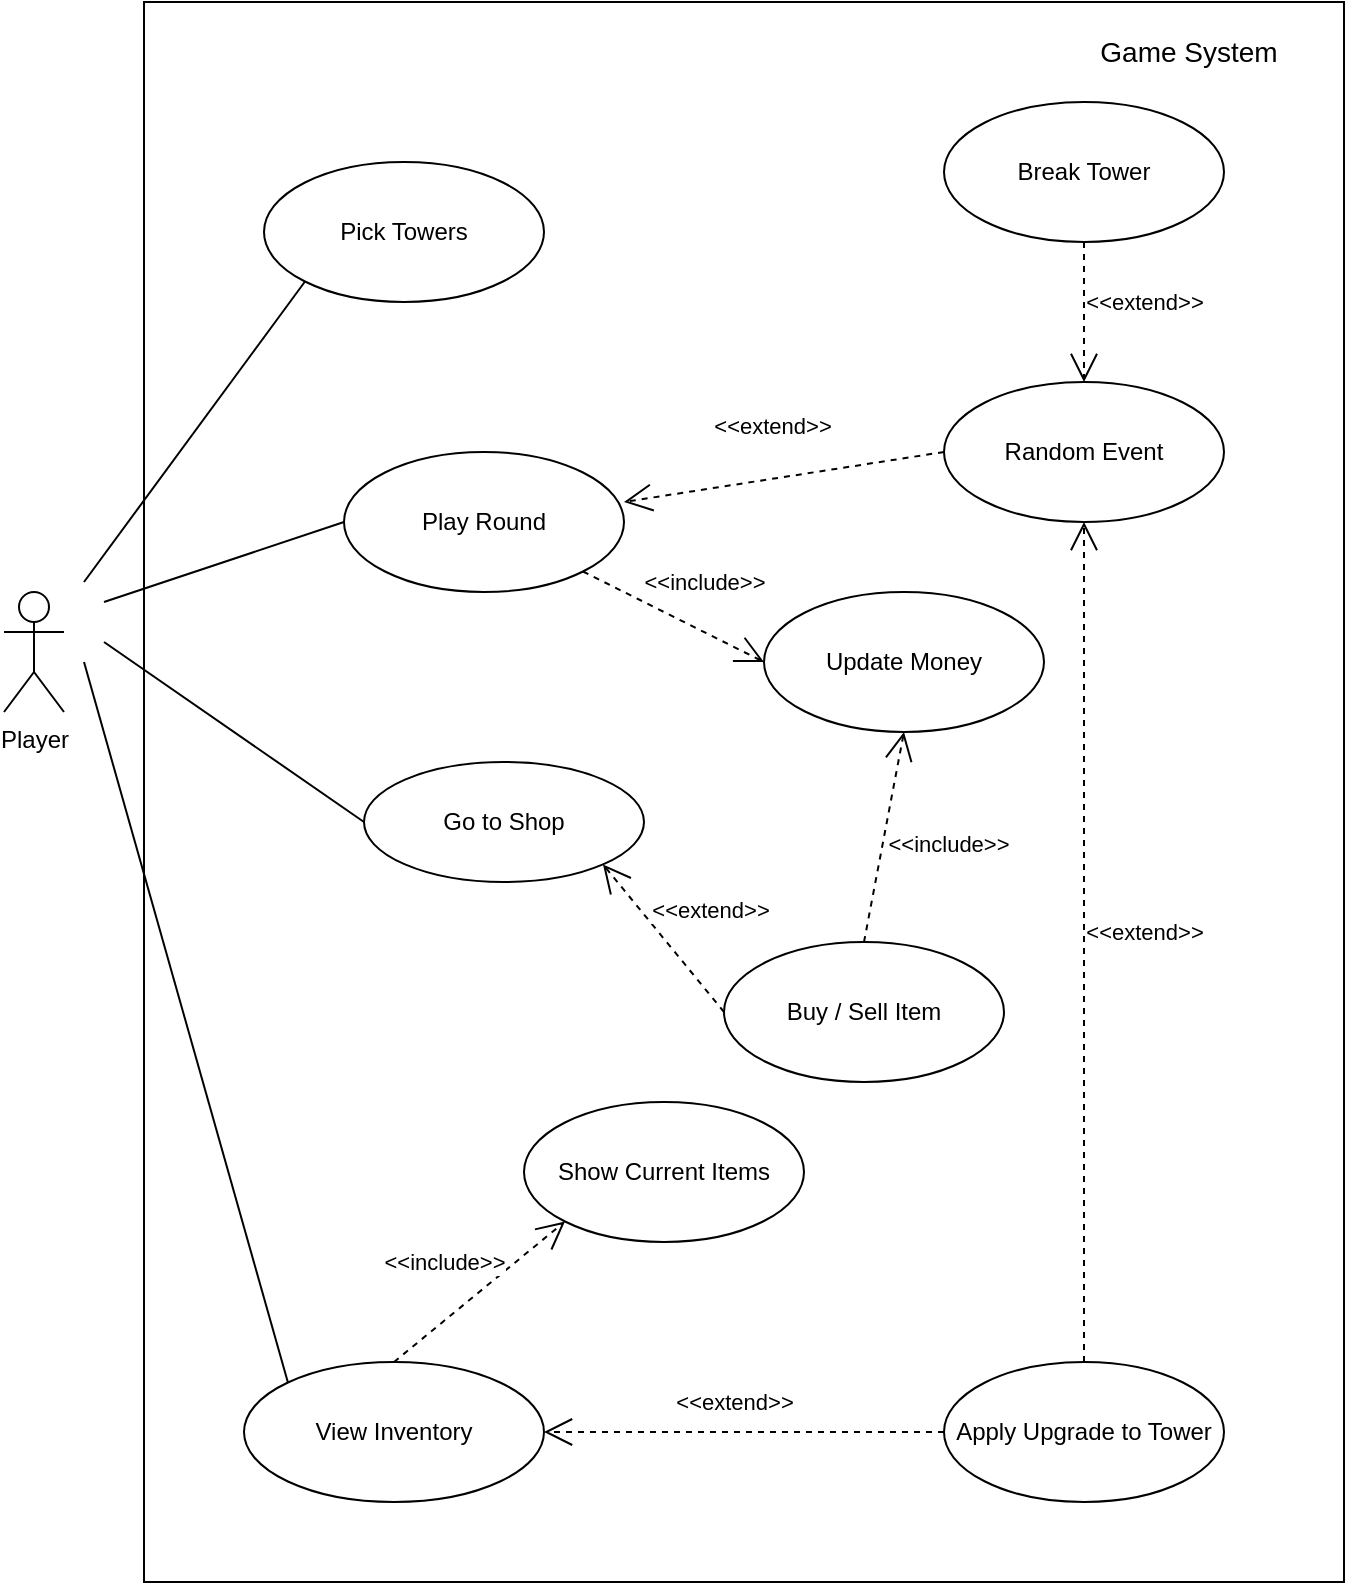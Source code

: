 <mxfile version="24.4.7" type="device" pages="6">
  <diagram id="6VL6B1g5urCWI-LnsRim" name="Game">
    <mxGraphModel dx="1036" dy="572" grid="1" gridSize="10" guides="1" tooltips="1" connect="1" arrows="1" fold="1" page="1" pageScale="1" pageWidth="850" pageHeight="1100" math="0" shadow="0">
      <root>
        <mxCell id="0" />
        <mxCell id="1" parent="0" />
        <mxCell id="hPD7iEJbMvIQZPTBcuu4-1" value="" style="rounded=0;whiteSpace=wrap;html=1;" parent="1" vertex="1">
          <mxGeometry x="210" y="90" width="600" height="790" as="geometry" />
        </mxCell>
        <mxCell id="hPD7iEJbMvIQZPTBcuu4-2" value="&lt;font style=&quot;font-size: 14px;&quot;&gt;Game System&lt;/font&gt;" style="text;html=1;align=center;verticalAlign=middle;whiteSpace=wrap;rounded=0;" parent="1" vertex="1">
          <mxGeometry x="660" y="100" width="145" height="30" as="geometry" />
        </mxCell>
        <mxCell id="hPD7iEJbMvIQZPTBcuu4-3" value="Player" style="shape=umlActor;verticalLabelPosition=bottom;verticalAlign=top;html=1;outlineConnect=0;" parent="1" vertex="1">
          <mxGeometry x="140" y="385" width="30" height="60" as="geometry" />
        </mxCell>
        <mxCell id="hPD7iEJbMvIQZPTBcuu4-4" value="Pick Towers" style="ellipse;whiteSpace=wrap;html=1;" parent="1" vertex="1">
          <mxGeometry x="270" y="170" width="140" height="70" as="geometry" />
        </mxCell>
        <mxCell id="hPD7iEJbMvIQZPTBcuu4-5" value="Play Round" style="ellipse;whiteSpace=wrap;html=1;" parent="1" vertex="1">
          <mxGeometry x="310" y="315" width="140" height="70" as="geometry" />
        </mxCell>
        <mxCell id="hPD7iEJbMvIQZPTBcuu4-6" value="View Inventory" style="ellipse;whiteSpace=wrap;html=1;" parent="1" vertex="1">
          <mxGeometry x="260" y="770" width="150" height="70" as="geometry" />
        </mxCell>
        <mxCell id="hPD7iEJbMvIQZPTBcuu4-8" value="Buy / Sell Item" style="ellipse;whiteSpace=wrap;html=1;" parent="1" vertex="1">
          <mxGeometry x="500" y="560" width="140" height="70" as="geometry" />
        </mxCell>
        <mxCell id="hPD7iEJbMvIQZPTBcuu4-9" value="Random Event" style="ellipse;whiteSpace=wrap;html=1;" parent="1" vertex="1">
          <mxGeometry x="610" y="280" width="140" height="70" as="geometry" />
        </mxCell>
        <mxCell id="hPD7iEJbMvIQZPTBcuu4-10" value="Apply Upgrade to Tower" style="ellipse;whiteSpace=wrap;html=1;" parent="1" vertex="1">
          <mxGeometry x="610" y="770" width="140" height="70" as="geometry" />
        </mxCell>
        <mxCell id="hPD7iEJbMvIQZPTBcuu4-11" value="Go to Shop" style="ellipse;whiteSpace=wrap;html=1;" parent="1" vertex="1">
          <mxGeometry x="320" y="470" width="140" height="60" as="geometry" />
        </mxCell>
        <mxCell id="hPD7iEJbMvIQZPTBcuu4-12" value="Update Money" style="ellipse;whiteSpace=wrap;html=1;" parent="1" vertex="1">
          <mxGeometry x="520" y="385" width="140" height="70" as="geometry" />
        </mxCell>
        <mxCell id="hPD7iEJbMvIQZPTBcuu4-13" value="" style="endArrow=none;html=1;rounded=0;entryX=0;entryY=1;entryDx=0;entryDy=0;" parent="1" target="hPD7iEJbMvIQZPTBcuu4-4" edge="1">
          <mxGeometry width="50" height="50" relative="1" as="geometry">
            <mxPoint x="180" y="380" as="sourcePoint" />
            <mxPoint x="140" y="220" as="targetPoint" />
          </mxGeometry>
        </mxCell>
        <mxCell id="hPD7iEJbMvIQZPTBcuu4-14" value="" style="endArrow=none;html=1;rounded=0;entryX=0;entryY=0.5;entryDx=0;entryDy=0;" parent="1" target="hPD7iEJbMvIQZPTBcuu4-5" edge="1">
          <mxGeometry width="50" height="50" relative="1" as="geometry">
            <mxPoint x="190" y="390" as="sourcePoint" />
            <mxPoint x="270" y="350" as="targetPoint" />
          </mxGeometry>
        </mxCell>
        <mxCell id="hPD7iEJbMvIQZPTBcuu4-15" value="" style="endArrow=none;html=1;rounded=0;entryX=0;entryY=0.5;entryDx=0;entryDy=0;" parent="1" target="hPD7iEJbMvIQZPTBcuu4-11" edge="1">
          <mxGeometry width="50" height="50" relative="1" as="geometry">
            <mxPoint x="190" y="410" as="sourcePoint" />
            <mxPoint x="270" y="470" as="targetPoint" />
          </mxGeometry>
        </mxCell>
        <mxCell id="hPD7iEJbMvIQZPTBcuu4-16" value="" style="endArrow=none;html=1;rounded=0;entryX=0;entryY=0;entryDx=0;entryDy=0;" parent="1" target="hPD7iEJbMvIQZPTBcuu4-6" edge="1">
          <mxGeometry width="50" height="50" relative="1" as="geometry">
            <mxPoint x="180" y="420" as="sourcePoint" />
            <mxPoint x="130" y="660" as="targetPoint" />
          </mxGeometry>
        </mxCell>
        <mxCell id="hPD7iEJbMvIQZPTBcuu4-17" value="&amp;lt;&amp;lt;extend&amp;gt;&amp;gt;" style="endArrow=open;endSize=12;dashed=1;html=1;rounded=0;entryX=1;entryY=0.357;entryDx=0;entryDy=0;exitX=0;exitY=0.5;exitDx=0;exitDy=0;entryPerimeter=0;" parent="1" source="hPD7iEJbMvIQZPTBcuu4-9" target="hPD7iEJbMvIQZPTBcuu4-5" edge="1">
          <mxGeometry x="0.017" y="-27" width="160" relative="1" as="geometry">
            <mxPoint x="450" y="200" as="sourcePoint" />
            <mxPoint x="610" y="200" as="targetPoint" />
            <mxPoint y="1" as="offset" />
          </mxGeometry>
        </mxCell>
        <mxCell id="hPD7iEJbMvIQZPTBcuu4-18" value="&amp;lt;&amp;lt;include&amp;gt;&amp;gt;" style="endArrow=open;endSize=12;dashed=1;html=1;rounded=0;exitX=1;exitY=1;exitDx=0;exitDy=0;entryX=0;entryY=0.5;entryDx=0;entryDy=0;" parent="1" source="hPD7iEJbMvIQZPTBcuu4-5" target="hPD7iEJbMvIQZPTBcuu4-12" edge="1">
          <mxGeometry x="0.116" y="22" width="160" relative="1" as="geometry">
            <mxPoint x="500" y="275" as="sourcePoint" />
            <mxPoint x="520" y="420" as="targetPoint" />
            <mxPoint as="offset" />
          </mxGeometry>
        </mxCell>
        <mxCell id="hPD7iEJbMvIQZPTBcuu4-22" value="&amp;lt;&amp;lt;extend&amp;gt;&amp;gt;" style="endArrow=open;endSize=12;dashed=1;html=1;rounded=0;entryX=1;entryY=0.5;entryDx=0;entryDy=0;exitX=0;exitY=0.5;exitDx=0;exitDy=0;" parent="1" source="hPD7iEJbMvIQZPTBcuu4-10" target="hPD7iEJbMvIQZPTBcuu4-6" edge="1">
          <mxGeometry x="0.048" y="-15" width="160" relative="1" as="geometry">
            <mxPoint x="530" y="725" as="sourcePoint" />
            <mxPoint x="350" y="760" as="targetPoint" />
            <mxPoint as="offset" />
          </mxGeometry>
        </mxCell>
        <mxCell id="MzgPYo-vX0b3QYsDQRz6-5" value="&amp;lt;&amp;lt;include&amp;gt;&amp;gt;" style="endArrow=open;endSize=12;dashed=1;html=1;rounded=0;exitX=0.5;exitY=0;exitDx=0;exitDy=0;entryX=0.5;entryY=1;entryDx=0;entryDy=0;" parent="1" source="hPD7iEJbMvIQZPTBcuu4-8" target="hPD7iEJbMvIQZPTBcuu4-12" edge="1">
          <mxGeometry x="0.067" y="-32" width="160" relative="1" as="geometry">
            <mxPoint x="439" y="445" as="sourcePoint" />
            <mxPoint x="460" y="500" as="targetPoint" />
            <mxPoint y="1" as="offset" />
          </mxGeometry>
        </mxCell>
        <mxCell id="MzgPYo-vX0b3QYsDQRz6-8" value="&amp;lt;&amp;lt;extend&amp;gt;&amp;gt;" style="endArrow=open;endSize=12;dashed=1;html=1;rounded=0;entryX=1;entryY=1;entryDx=0;entryDy=0;exitX=0;exitY=0.5;exitDx=0;exitDy=0;" parent="1" source="hPD7iEJbMvIQZPTBcuu4-8" target="hPD7iEJbMvIQZPTBcuu4-11" edge="1">
          <mxGeometry x="-0.074" y="-27" width="160" relative="1" as="geometry">
            <mxPoint x="480" y="540" as="sourcePoint" />
            <mxPoint x="580" y="485" as="targetPoint" />
            <mxPoint as="offset" />
          </mxGeometry>
        </mxCell>
        <mxCell id="MzgPYo-vX0b3QYsDQRz6-11" value="Break Tower" style="ellipse;whiteSpace=wrap;html=1;" parent="1" vertex="1">
          <mxGeometry x="610" y="140" width="140" height="70" as="geometry" />
        </mxCell>
        <mxCell id="MzgPYo-vX0b3QYsDQRz6-14" value="&amp;lt;&amp;lt;extend&amp;gt;&amp;gt;" style="endArrow=open;endSize=12;dashed=1;html=1;rounded=0;exitX=0.5;exitY=0;exitDx=0;exitDy=0;entryX=0.5;entryY=1;entryDx=0;entryDy=0;" parent="1" source="hPD7iEJbMvIQZPTBcuu4-10" target="hPD7iEJbMvIQZPTBcuu4-9" edge="1">
          <mxGeometry x="0.027" y="-30" width="160" relative="1" as="geometry">
            <mxPoint x="830" y="424" as="sourcePoint" />
            <mxPoint x="650" y="470" as="targetPoint" />
            <mxPoint as="offset" />
          </mxGeometry>
        </mxCell>
        <mxCell id="zaZjOeW9sFfcIGoxtYUQ-1" value="&amp;lt;&amp;lt;extend&amp;gt;&amp;gt;" style="endArrow=open;endSize=12;dashed=1;html=1;rounded=0;exitX=0.5;exitY=1;exitDx=0;exitDy=0;entryX=0.5;entryY=0;entryDx=0;entryDy=0;" parent="1" source="MzgPYo-vX0b3QYsDQRz6-11" target="hPD7iEJbMvIQZPTBcuu4-9" edge="1">
          <mxGeometry x="-0.143" y="30" width="160" relative="1" as="geometry">
            <mxPoint x="690" y="730" as="sourcePoint" />
            <mxPoint x="690" y="360" as="targetPoint" />
            <mxPoint as="offset" />
          </mxGeometry>
        </mxCell>
        <mxCell id="zaZjOeW9sFfcIGoxtYUQ-2" value="Show Current Items" style="ellipse;whiteSpace=wrap;html=1;" parent="1" vertex="1">
          <mxGeometry x="400" y="640" width="140" height="70" as="geometry" />
        </mxCell>
        <mxCell id="zaZjOeW9sFfcIGoxtYUQ-3" value="&amp;lt;&amp;lt;include&amp;gt;&amp;gt;" style="endArrow=open;endSize=12;dashed=1;html=1;rounded=0;exitX=0.5;exitY=0;exitDx=0;exitDy=0;entryX=0;entryY=1;entryDx=0;entryDy=0;" parent="1" source="hPD7iEJbMvIQZPTBcuu4-6" target="zaZjOeW9sFfcIGoxtYUQ-2" edge="1">
          <mxGeometry x="-0.077" y="23" width="160" relative="1" as="geometry">
            <mxPoint x="580" y="570" as="sourcePoint" />
            <mxPoint x="600" y="465" as="targetPoint" />
            <mxPoint as="offset" />
          </mxGeometry>
        </mxCell>
      </root>
    </mxGraphModel>
  </diagram>
  <diagram name="MenuWindow" id="Nj7_oMIQiQCQPewl4Rq0">
    <mxGraphModel grid="1" page="1" gridSize="10" guides="1" tooltips="1" connect="1" arrows="1" fold="1" pageScale="1" pageWidth="1169" pageHeight="827" math="0" shadow="0">
      <root>
        <mxCell id="0" />
        <mxCell id="1" parent="0" />
      </root>
    </mxGraphModel>
  </diagram>
  <diagram id="DbWgk0IVMa8taTwfpjvC" name="MainWindow">
    <mxGraphModel dx="1098" dy="828" grid="1" gridSize="10" guides="1" tooltips="1" connect="1" arrows="1" fold="1" page="1" pageScale="1" pageWidth="850" pageHeight="1100" math="0" shadow="0">
      <root>
        <mxCell id="0" />
        <mxCell id="1" parent="0" />
        <mxCell id="9QS6KUr-pPj36W7ob2Sj-1" value="Player" style="shape=umlActor;verticalLabelPosition=bottom;verticalAlign=top;html=1;outlineConnect=0;" vertex="1" parent="1">
          <mxGeometry x="50" y="400" width="30" height="60" as="geometry" />
        </mxCell>
        <mxCell id="9QS6KUr-pPj36W7ob2Sj-5" value="" style="rounded=0;whiteSpace=wrap;html=1;" vertex="1" parent="1">
          <mxGeometry x="160" y="140" width="490" height="750" as="geometry" />
        </mxCell>
        <mxCell id="9QS6KUr-pPj36W7ob2Sj-6" value="Enter shop" style="ellipse;whiteSpace=wrap;html=1;" vertex="1" parent="1">
          <mxGeometry x="190" y="180" width="140" height="70" as="geometry" />
        </mxCell>
        <mxCell id="9QS6KUr-pPj36W7ob2Sj-7" value="Enter inventory" style="ellipse;whiteSpace=wrap;html=1;" vertex="1" parent="1">
          <mxGeometry x="190" y="300" width="140" height="70" as="geometry" />
        </mxCell>
        <mxCell id="9QS6KUr-pPj36W7ob2Sj-8" value="Select round difficulty" style="ellipse;whiteSpace=wrap;html=1;" vertex="1" parent="1">
          <mxGeometry x="190" y="430" width="140" height="70" as="geometry" />
        </mxCell>
        <mxCell id="9QS6KUr-pPj36W7ob2Sj-9" value="Display upcoming carts for round" style="ellipse;whiteSpace=wrap;html=1;" vertex="1" parent="1">
          <mxGeometry x="430" y="430" width="140" height="70" as="geometry" />
        </mxCell>
        <mxCell id="9QS6KUr-pPj36W7ob2Sj-10" value="Play round" style="ellipse;whiteSpace=wrap;html=1;" vertex="1" parent="1">
          <mxGeometry x="190" y="560" width="140" height="70" as="geometry" />
        </mxCell>
        <mxCell id="Yz0GgjMrHr9SGkZiU-dQ-1" value="&amp;lt;&amp;lt;include&amp;gt;&amp;gt;" style="endArrow=open;endSize=12;dashed=1;html=1;rounded=0;exitX=1;exitY=0.5;exitDx=0;exitDy=0;entryX=0;entryY=0.5;entryDx=0;entryDy=0;" edge="1" parent="1" source="9QS6KUr-pPj36W7ob2Sj-8" target="9QS6KUr-pPj36W7ob2Sj-9">
          <mxGeometry y="15" width="160" relative="1" as="geometry">
            <mxPoint x="340" y="530" as="sourcePoint" />
            <mxPoint x="500" y="530" as="targetPoint" />
            <mxPoint as="offset" />
          </mxGeometry>
        </mxCell>
        <mxCell id="Yz0GgjMrHr9SGkZiU-dQ-2" value="Calculate carts filled" style="ellipse;whiteSpace=wrap;html=1;" vertex="1" parent="1">
          <mxGeometry x="425" y="640" width="140" height="70" as="geometry" />
        </mxCell>
        <mxCell id="Yz0GgjMrHr9SGkZiU-dQ-3" value="Execute round completed tasks" style="ellipse;whiteSpace=wrap;html=1;" vertex="1" parent="1">
          <mxGeometry x="425" y="520" width="140" height="70" as="geometry" />
        </mxCell>
        <mxCell id="Yz0GgjMrHr9SGkZiU-dQ-4" value="Go to game over screen" style="ellipse;whiteSpace=wrap;html=1;" vertex="1" parent="1">
          <mxGeometry x="425" y="760" width="140" height="70" as="geometry" />
        </mxCell>
        <mxCell id="Yz0GgjMrHr9SGkZiU-dQ-5" value="System" style="shape=umlActor;verticalLabelPosition=bottom;verticalAlign=top;html=1;" vertex="1" parent="1">
          <mxGeometry x="720" y="410" width="30" height="60" as="geometry" />
        </mxCell>
        <mxCell id="Yz0GgjMrHr9SGkZiU-dQ-6" value="" style="endArrow=none;html=1;rounded=0;entryX=-0.007;entryY=0.614;entryDx=0;entryDy=0;entryPerimeter=0;" edge="1" parent="1" target="9QS6KUr-pPj36W7ob2Sj-6">
          <mxGeometry width="50" height="50" relative="1" as="geometry">
            <mxPoint x="90" y="410" as="sourcePoint" />
            <mxPoint x="450" y="500" as="targetPoint" />
          </mxGeometry>
        </mxCell>
        <mxCell id="Yz0GgjMrHr9SGkZiU-dQ-8" value="" style="endArrow=none;html=1;rounded=0;entryX=0;entryY=0.5;entryDx=0;entryDy=0;" edge="1" parent="1" target="9QS6KUr-pPj36W7ob2Sj-7">
          <mxGeometry width="50" height="50" relative="1" as="geometry">
            <mxPoint x="100" y="420" as="sourcePoint" />
            <mxPoint x="199" y="233" as="targetPoint" />
          </mxGeometry>
        </mxCell>
        <mxCell id="Yz0GgjMrHr9SGkZiU-dQ-9" value="" style="endArrow=none;html=1;rounded=0;entryX=0;entryY=0.5;entryDx=0;entryDy=0;" edge="1" parent="1" target="9QS6KUr-pPj36W7ob2Sj-8">
          <mxGeometry width="50" height="50" relative="1" as="geometry">
            <mxPoint x="110" y="430" as="sourcePoint" />
            <mxPoint x="200" y="345" as="targetPoint" />
          </mxGeometry>
        </mxCell>
        <mxCell id="Yz0GgjMrHr9SGkZiU-dQ-10" value="" style="endArrow=none;html=1;rounded=0;entryX=0;entryY=0.5;entryDx=0;entryDy=0;" edge="1" parent="1" target="9QS6KUr-pPj36W7ob2Sj-10">
          <mxGeometry width="50" height="50" relative="1" as="geometry">
            <mxPoint x="100" y="450" as="sourcePoint" />
            <mxPoint x="200" y="475" as="targetPoint" />
          </mxGeometry>
        </mxCell>
        <mxCell id="Yz0GgjMrHr9SGkZiU-dQ-11" value="&amp;lt;&amp;lt;include&amp;gt;&amp;gt;" style="endArrow=open;endSize=12;dashed=1;html=1;rounded=0;exitX=1;exitY=1;exitDx=0;exitDy=0;entryX=0;entryY=0.5;entryDx=0;entryDy=0;" edge="1" parent="1" source="9QS6KUr-pPj36W7ob2Sj-10" target="Yz0GgjMrHr9SGkZiU-dQ-2">
          <mxGeometry y="15" width="160" relative="1" as="geometry">
            <mxPoint x="310" y="670" as="sourcePoint" />
            <mxPoint x="410" y="670" as="targetPoint" />
            <mxPoint as="offset" />
          </mxGeometry>
        </mxCell>
        <mxCell id="Yz0GgjMrHr9SGkZiU-dQ-12" value="&amp;lt;&amp;lt;extend&amp;gt;&amp;gt;" style="endArrow=open;endSize=12;dashed=1;html=1;rounded=0;exitX=0.5;exitY=1;exitDx=0;exitDy=0;entryX=0.5;entryY=0;entryDx=0;entryDy=0;" edge="1" parent="1" source="Yz0GgjMrHr9SGkZiU-dQ-3" target="Yz0GgjMrHr9SGkZiU-dQ-2">
          <mxGeometry x="-0.2" y="35" width="160" relative="1" as="geometry">
            <mxPoint x="290" y="670" as="sourcePoint" />
            <mxPoint x="406" y="725" as="targetPoint" />
            <mxPoint as="offset" />
          </mxGeometry>
        </mxCell>
        <mxCell id="8M20fZQwnb0YXf5-2xTm-1" value="&amp;lt;&amp;lt;extend&amp;gt;&amp;gt;" style="endArrow=open;endSize=12;dashed=1;html=1;rounded=0;exitX=0.5;exitY=0;exitDx=0;exitDy=0;entryX=0.5;entryY=1;entryDx=0;entryDy=0;" edge="1" parent="1" source="Yz0GgjMrHr9SGkZiU-dQ-4" target="Yz0GgjMrHr9SGkZiU-dQ-2">
          <mxGeometry x="-0.2" y="-35" width="160" relative="1" as="geometry">
            <mxPoint x="560" y="710" as="sourcePoint" />
            <mxPoint x="560" y="760" as="targetPoint" />
            <mxPoint as="offset" />
          </mxGeometry>
        </mxCell>
        <mxCell id="8M20fZQwnb0YXf5-2xTm-2" value="" style="endArrow=none;html=1;rounded=0;entryX=1;entryY=0.5;entryDx=0;entryDy=0;" edge="1" parent="1" target="9QS6KUr-pPj36W7ob2Sj-6">
          <mxGeometry width="50" height="50" relative="1" as="geometry">
            <mxPoint x="710" y="410" as="sourcePoint" />
            <mxPoint x="809" y="250" as="targetPoint" />
          </mxGeometry>
        </mxCell>
        <mxCell id="8M20fZQwnb0YXf5-2xTm-3" value="" style="endArrow=none;html=1;rounded=0;entryX=1;entryY=0.5;entryDx=0;entryDy=0;" edge="1" parent="1" target="9QS6KUr-pPj36W7ob2Sj-7">
          <mxGeometry width="50" height="50" relative="1" as="geometry">
            <mxPoint x="700" y="430" as="sourcePoint" />
            <mxPoint x="340" y="225" as="targetPoint" />
          </mxGeometry>
        </mxCell>
        <mxCell id="8M20fZQwnb0YXf5-2xTm-4" value="" style="endArrow=none;html=1;rounded=0;entryX=1;entryY=0.5;entryDx=0;entryDy=0;" edge="1" parent="1" target="9QS6KUr-pPj36W7ob2Sj-9">
          <mxGeometry width="50" height="50" relative="1" as="geometry">
            <mxPoint x="700" y="440" as="sourcePoint" />
            <mxPoint x="340" y="345" as="targetPoint" />
          </mxGeometry>
        </mxCell>
        <mxCell id="8M20fZQwnb0YXf5-2xTm-5" value="" style="endArrow=none;html=1;rounded=0;entryX=1;entryY=0.5;entryDx=0;entryDy=0;" edge="1" parent="1" target="Yz0GgjMrHr9SGkZiU-dQ-3">
          <mxGeometry width="50" height="50" relative="1" as="geometry">
            <mxPoint x="700" y="450" as="sourcePoint" />
            <mxPoint x="580" y="475" as="targetPoint" />
          </mxGeometry>
        </mxCell>
        <mxCell id="8M20fZQwnb0YXf5-2xTm-6" value="" style="endArrow=none;html=1;rounded=0;entryX=1;entryY=0.5;entryDx=0;entryDy=0;" edge="1" parent="1" target="Yz0GgjMrHr9SGkZiU-dQ-2">
          <mxGeometry width="50" height="50" relative="1" as="geometry">
            <mxPoint x="700" y="460" as="sourcePoint" />
            <mxPoint x="575" y="565" as="targetPoint" />
          </mxGeometry>
        </mxCell>
        <mxCell id="8M20fZQwnb0YXf5-2xTm-7" value="" style="endArrow=none;html=1;rounded=0;entryX=1;entryY=0.5;entryDx=0;entryDy=0;" edge="1" parent="1" target="Yz0GgjMrHr9SGkZiU-dQ-4">
          <mxGeometry width="50" height="50" relative="1" as="geometry">
            <mxPoint x="710" y="460" as="sourcePoint" />
            <mxPoint x="575" y="685" as="targetPoint" />
          </mxGeometry>
        </mxCell>
        <mxCell id="8M20fZQwnb0YXf5-2xTm-8" value="&lt;font style=&quot;font-size: 14px;&quot;&gt;Main Game System&lt;/font&gt;" style="text;html=1;align=center;verticalAlign=middle;whiteSpace=wrap;rounded=0;" vertex="1" parent="1">
          <mxGeometry x="332.5" y="150" width="145" height="30" as="geometry" />
        </mxCell>
      </root>
    </mxGraphModel>
  </diagram>
  <diagram id="6xbf3W11IvJxsqrYbjn6" name="RoundCompleted">
    <mxGraphModel dx="1098" dy="828" grid="1" gridSize="10" guides="1" tooltips="1" connect="1" arrows="1" fold="1" page="1" pageScale="1" pageWidth="850" pageHeight="1100" math="0" shadow="0">
      <root>
        <mxCell id="0" />
        <mxCell id="1" parent="0" />
        <mxCell id="ZJvL7MPlRIkaYpqP6Iyt-1" value="" style="rounded=0;whiteSpace=wrap;html=1;" vertex="1" parent="1">
          <mxGeometry x="160" y="40" width="530" height="750" as="geometry" />
        </mxCell>
        <mxCell id="79MBKK2f1N_D4UCZcT_p-1" value="&lt;font style=&quot;font-size: 14px;&quot;&gt;Round Completed System&lt;/font&gt;" style="text;html=1;align=center;verticalAlign=middle;whiteSpace=wrap;rounded=0;" vertex="1" parent="1">
          <mxGeometry x="341" y="60" width="167.5" height="30" as="geometry" />
        </mxCell>
        <mxCell id="79MBKK2f1N_D4UCZcT_p-2" value="System" style="shape=umlActor;verticalLabelPosition=bottom;verticalAlign=top;html=1;outlineConnect=0;" vertex="1" parent="1">
          <mxGeometry x="740" y="350" width="30" height="60" as="geometry" />
        </mxCell>
        <mxCell id="79MBKK2f1N_D4UCZcT_p-3" value="Update money and current round" style="ellipse;whiteSpace=wrap;html=1;" vertex="1" parent="1">
          <mxGeometry x="400" y="450" width="140" height="70" as="geometry" />
        </mxCell>
        <mxCell id="79MBKK2f1N_D4UCZcT_p-4" value="Show game completed screen" style="ellipse;whiteSpace=wrap;html=1;" vertex="1" parent="1">
          <mxGeometry x="400" y="660" width="140" height="70" as="geometry" />
        </mxCell>
        <mxCell id="79MBKK2f1N_D4UCZcT_p-5" value="Try for random event" style="ellipse;whiteSpace=wrap;html=1;" vertex="1" parent="1">
          <mxGeometry x="400" y="190" width="140" height="70" as="geometry" />
        </mxCell>
        <mxCell id="79MBKK2f1N_D4UCZcT_p-6" value="Improve or worsen tower stats&amp;nbsp;" style="ellipse;whiteSpace=wrap;html=1;" vertex="1" parent="1">
          <mxGeometry x="170" y="140" width="160" height="70" as="geometry" />
        </mxCell>
        <mxCell id="79MBKK2f1N_D4UCZcT_p-7" value="Break tower" style="ellipse;whiteSpace=wrap;html=1;" vertex="1" parent="1">
          <mxGeometry x="180" y="290" width="140" height="70" as="geometry" />
        </mxCell>
        <mxCell id="79MBKK2f1N_D4UCZcT_p-8" value="Reset shop towers and items" style="ellipse;whiteSpace=wrap;html=1;" vertex="1" parent="1">
          <mxGeometry x="400" y="560" width="140" height="70" as="geometry" />
        </mxCell>
        <mxCell id="79MBKK2f1N_D4UCZcT_p-9" value="Display round success and random events" style="ellipse;whiteSpace=wrap;html=1;" vertex="1" parent="1">
          <mxGeometry x="400" y="320" width="140" height="70" as="geometry" />
        </mxCell>
        <mxCell id="79MBKK2f1N_D4UCZcT_p-10" value="" style="endArrow=none;html=1;rounded=0;entryX=1;entryY=0.5;entryDx=0;entryDy=0;" edge="1" parent="1" target="79MBKK2f1N_D4UCZcT_p-5">
          <mxGeometry width="50" height="50" relative="1" as="geometry">
            <mxPoint x="730" y="370" as="sourcePoint" />
            <mxPoint x="450" y="390" as="targetPoint" />
          </mxGeometry>
        </mxCell>
        <mxCell id="79MBKK2f1N_D4UCZcT_p-11" value="" style="endArrow=none;html=1;rounded=0;entryX=1;entryY=0.5;entryDx=0;entryDy=0;" edge="1" parent="1" target="79MBKK2f1N_D4UCZcT_p-9">
          <mxGeometry width="50" height="50" relative="1" as="geometry">
            <mxPoint x="720" y="380" as="sourcePoint" />
            <mxPoint x="550" y="235" as="targetPoint" />
          </mxGeometry>
        </mxCell>
        <mxCell id="79MBKK2f1N_D4UCZcT_p-12" value="" style="endArrow=none;html=1;rounded=0;entryX=1;entryY=0.5;entryDx=0;entryDy=0;" edge="1" parent="1" target="79MBKK2f1N_D4UCZcT_p-3">
          <mxGeometry width="50" height="50" relative="1" as="geometry">
            <mxPoint x="720" y="390" as="sourcePoint" />
            <mxPoint x="550" y="365" as="targetPoint" />
          </mxGeometry>
        </mxCell>
        <mxCell id="79MBKK2f1N_D4UCZcT_p-13" value="" style="endArrow=none;html=1;rounded=0;entryX=1;entryY=0.5;entryDx=0;entryDy=0;" edge="1" parent="1" target="79MBKK2f1N_D4UCZcT_p-8">
          <mxGeometry width="50" height="50" relative="1" as="geometry">
            <mxPoint x="720" y="410" as="sourcePoint" />
            <mxPoint x="550" y="495" as="targetPoint" />
          </mxGeometry>
        </mxCell>
        <mxCell id="79MBKK2f1N_D4UCZcT_p-14" value="" style="endArrow=none;html=1;rounded=0;entryX=1;entryY=0.5;entryDx=0;entryDy=0;" edge="1" parent="1" target="79MBKK2f1N_D4UCZcT_p-4">
          <mxGeometry width="50" height="50" relative="1" as="geometry">
            <mxPoint x="730" y="420" as="sourcePoint" />
            <mxPoint x="550" y="605" as="targetPoint" />
          </mxGeometry>
        </mxCell>
        <mxCell id="79MBKK2f1N_D4UCZcT_p-15" value="&amp;lt;&amp;lt;extend&amp;gt;&amp;gt;" style="endArrow=open;endSize=12;dashed=1;html=1;rounded=0;exitX=1;exitY=0.5;exitDx=0;exitDy=0;entryX=0;entryY=0.5;entryDx=0;entryDy=0;" edge="1" parent="1" source="79MBKK2f1N_D4UCZcT_p-6" target="79MBKK2f1N_D4UCZcT_p-5">
          <mxGeometry x="0.013" y="25" width="160" relative="1" as="geometry">
            <mxPoint x="340" y="420" as="sourcePoint" />
            <mxPoint x="500" y="420" as="targetPoint" />
            <mxPoint as="offset" />
          </mxGeometry>
        </mxCell>
        <mxCell id="79MBKK2f1N_D4UCZcT_p-16" value="&amp;lt;&amp;lt;extend&amp;gt;&amp;gt;" style="endArrow=open;endSize=12;dashed=1;html=1;rounded=0;exitX=1;exitY=0.5;exitDx=0;exitDy=0;" edge="1" parent="1" source="79MBKK2f1N_D4UCZcT_p-7">
          <mxGeometry x="-0.266" y="19" width="160" relative="1" as="geometry">
            <mxPoint x="360" y="175" as="sourcePoint" />
            <mxPoint x="410" y="240" as="targetPoint" />
            <mxPoint as="offset" />
          </mxGeometry>
        </mxCell>
      </root>
    </mxGraphModel>
  </diagram>
  <diagram id="GPMZzDhKq_cjwf5-Hh8r" name="ShopWindow">
    <mxGraphModel dx="1098" dy="828" grid="1" gridSize="10" guides="1" tooltips="1" connect="1" arrows="1" fold="1" page="1" pageScale="1" pageWidth="850" pageHeight="1100" math="0" shadow="0">
      <root>
        <mxCell id="0" />
        <mxCell id="1" parent="0" />
        <mxCell id="5IUuX4Y_WOJshBpv6SYQ-1" value="" style="rounded=0;whiteSpace=wrap;html=1;" vertex="1" parent="1">
          <mxGeometry x="190" y="70" width="470" height="690" as="geometry" />
        </mxCell>
        <mxCell id="5IUuX4Y_WOJshBpv6SYQ-2" value="&lt;font style=&quot;font-size: 14px;&quot;&gt;Shop System&lt;/font&gt;" style="text;html=1;align=center;verticalAlign=middle;whiteSpace=wrap;rounded=0;" vertex="1" parent="1">
          <mxGeometry x="353" y="80" width="145" height="30" as="geometry" />
        </mxCell>
        <mxCell id="5IUuX4Y_WOJshBpv6SYQ-3" value="Player" style="shape=umlActor;verticalLabelPosition=bottom;verticalAlign=top;html=1;" vertex="1" parent="1">
          <mxGeometry x="110" y="370" width="30" height="60" as="geometry" />
        </mxCell>
        <mxCell id="5IUuX4Y_WOJshBpv6SYQ-4" value="System" style="shape=umlActor;verticalLabelPosition=bottom;verticalAlign=top;html=1;" vertex="1" parent="1">
          <mxGeometry x="730" y="370" width="30" height="60" as="geometry" />
        </mxCell>
        <mxCell id="5IUuX4Y_WOJshBpv6SYQ-5" value="Return to main screen" style="ellipse;whiteSpace=wrap;html=1;" vertex="1" parent="1">
          <mxGeometry x="260" y="180" width="140" height="70" as="geometry" />
        </mxCell>
        <mxCell id="5IUuX4Y_WOJshBpv6SYQ-6" value="Sell towers and upgrades" style="ellipse;whiteSpace=wrap;html=1;" vertex="1" parent="1">
          <mxGeometry x="260" y="280" width="140" height="70" as="geometry" />
        </mxCell>
        <mxCell id="5IUuX4Y_WOJshBpv6SYQ-7" value="Purchase towers" style="ellipse;whiteSpace=wrap;html=1;" vertex="1" parent="1">
          <mxGeometry x="260" y="490" width="140" height="70" as="geometry" />
        </mxCell>
        <mxCell id="5IUuX4Y_WOJshBpv6SYQ-8" value="Purchase upgrades" style="ellipse;whiteSpace=wrap;html=1;" vertex="1" parent="1">
          <mxGeometry x="260" y="380" width="140" height="70" as="geometry" />
        </mxCell>
        <mxCell id="5IUuX4Y_WOJshBpv6SYQ-9" value="Add tower to main tower list" style="ellipse;whiteSpace=wrap;html=1;" vertex="1" parent="1">
          <mxGeometry x="490" y="490" width="140" height="70" as="geometry" />
        </mxCell>
        <mxCell id="5IUuX4Y_WOJshBpv6SYQ-10" value="Add tower to reserve tower list" style="ellipse;whiteSpace=wrap;html=1;" vertex="1" parent="1">
          <mxGeometry x="490" y="620" width="140" height="70" as="geometry" />
        </mxCell>
        <mxCell id="5IUuX4Y_WOJshBpv6SYQ-11" value="" style="endArrow=none;html=1;rounded=0;entryX=0;entryY=0.5;entryDx=0;entryDy=0;" edge="1" parent="1" target="5IUuX4Y_WOJshBpv6SYQ-5">
          <mxGeometry width="50" height="50" relative="1" as="geometry">
            <mxPoint x="150" y="370" as="sourcePoint" />
            <mxPoint x="450" y="400" as="targetPoint" />
          </mxGeometry>
        </mxCell>
        <mxCell id="5IUuX4Y_WOJshBpv6SYQ-12" value="" style="endArrow=none;html=1;rounded=0;entryX=0;entryY=0.5;entryDx=0;entryDy=0;" edge="1" parent="1" target="5IUuX4Y_WOJshBpv6SYQ-6">
          <mxGeometry width="50" height="50" relative="1" as="geometry">
            <mxPoint x="160" y="380" as="sourcePoint" />
            <mxPoint x="270" y="225" as="targetPoint" />
          </mxGeometry>
        </mxCell>
        <mxCell id="5IUuX4Y_WOJshBpv6SYQ-13" value="" style="endArrow=none;html=1;rounded=0;entryX=0;entryY=0.5;entryDx=0;entryDy=0;" edge="1" parent="1" target="5IUuX4Y_WOJshBpv6SYQ-8">
          <mxGeometry width="50" height="50" relative="1" as="geometry">
            <mxPoint x="160" y="400" as="sourcePoint" />
            <mxPoint x="270" y="325" as="targetPoint" />
          </mxGeometry>
        </mxCell>
        <mxCell id="5IUuX4Y_WOJshBpv6SYQ-14" value="" style="endArrow=none;html=1;rounded=0;entryX=0;entryY=0.5;entryDx=0;entryDy=0;" edge="1" parent="1" target="5IUuX4Y_WOJshBpv6SYQ-7">
          <mxGeometry width="50" height="50" relative="1" as="geometry">
            <mxPoint x="160" y="420" as="sourcePoint" />
            <mxPoint x="270" y="425" as="targetPoint" />
          </mxGeometry>
        </mxCell>
        <mxCell id="5IUuX4Y_WOJshBpv6SYQ-15" value="" style="endArrow=none;html=1;rounded=0;exitX=1;exitY=0.5;exitDx=0;exitDy=0;" edge="1" parent="1" source="5IUuX4Y_WOJshBpv6SYQ-5">
          <mxGeometry width="50" height="50" relative="1" as="geometry">
            <mxPoint x="520" y="300" as="sourcePoint" />
            <mxPoint x="710" y="380" as="targetPoint" />
          </mxGeometry>
        </mxCell>
        <mxCell id="5IUuX4Y_WOJshBpv6SYQ-16" value="" style="endArrow=none;html=1;rounded=0;exitX=1;exitY=0.5;exitDx=0;exitDy=0;" edge="1" parent="1" source="5IUuX4Y_WOJshBpv6SYQ-6">
          <mxGeometry width="50" height="50" relative="1" as="geometry">
            <mxPoint x="410" y="225" as="sourcePoint" />
            <mxPoint x="710" y="390" as="targetPoint" />
          </mxGeometry>
        </mxCell>
        <mxCell id="5IUuX4Y_WOJshBpv6SYQ-17" value="" style="endArrow=none;html=1;rounded=0;exitX=1;exitY=0.5;exitDx=0;exitDy=0;" edge="1" parent="1" source="5IUuX4Y_WOJshBpv6SYQ-8">
          <mxGeometry width="50" height="50" relative="1" as="geometry">
            <mxPoint x="410" y="325" as="sourcePoint" />
            <mxPoint x="710" y="400" as="targetPoint" />
          </mxGeometry>
        </mxCell>
        <mxCell id="5IUuX4Y_WOJshBpv6SYQ-18" value="" style="endArrow=none;html=1;rounded=0;exitX=1;exitY=0;exitDx=0;exitDy=0;" edge="1" parent="1" source="5IUuX4Y_WOJshBpv6SYQ-7">
          <mxGeometry width="50" height="50" relative="1" as="geometry">
            <mxPoint x="410" y="425" as="sourcePoint" />
            <mxPoint x="710" y="410" as="targetPoint" />
          </mxGeometry>
        </mxCell>
        <mxCell id="5IUuX4Y_WOJshBpv6SYQ-19" value="" style="endArrow=none;html=1;rounded=0;exitX=1;exitY=0.5;exitDx=0;exitDy=0;" edge="1" parent="1" source="5IUuX4Y_WOJshBpv6SYQ-9">
          <mxGeometry width="50" height="50" relative="1" as="geometry">
            <mxPoint x="389" y="510" as="sourcePoint" />
            <mxPoint x="710" y="420" as="targetPoint" />
          </mxGeometry>
        </mxCell>
        <mxCell id="5IUuX4Y_WOJshBpv6SYQ-20" value="" style="endArrow=none;html=1;rounded=0;exitX=1;exitY=0.5;exitDx=0;exitDy=0;" edge="1" parent="1" source="5IUuX4Y_WOJshBpv6SYQ-10">
          <mxGeometry width="50" height="50" relative="1" as="geometry">
            <mxPoint x="630" y="545" as="sourcePoint" />
            <mxPoint x="720" y="430" as="targetPoint" />
          </mxGeometry>
        </mxCell>
        <mxCell id="5IUuX4Y_WOJshBpv6SYQ-21" value="&amp;lt;&amp;lt;extend&amp;gt;&amp;gt;" style="endArrow=open;endSize=12;dashed=1;html=1;rounded=0;entryX=1;entryY=0.5;entryDx=0;entryDy=0;exitX=0;exitY=0.5;exitDx=0;exitDy=0;" edge="1" parent="1" source="5IUuX4Y_WOJshBpv6SYQ-9" target="5IUuX4Y_WOJshBpv6SYQ-7">
          <mxGeometry x="-0.111" y="-15" width="160" relative="1" as="geometry">
            <mxPoint x="390" y="580" as="sourcePoint" />
            <mxPoint x="390" y="580" as="targetPoint" />
            <Array as="points" />
            <mxPoint as="offset" />
          </mxGeometry>
        </mxCell>
        <mxCell id="5IUuX4Y_WOJshBpv6SYQ-22" value="&amp;lt;&amp;lt;extend&amp;gt;&amp;gt;" style="endArrow=open;endSize=12;dashed=1;html=1;rounded=0;entryX=1;entryY=1;entryDx=0;entryDy=0;exitX=0;exitY=0.5;exitDx=0;exitDy=0;" edge="1" parent="1" source="5IUuX4Y_WOJshBpv6SYQ-10" target="5IUuX4Y_WOJshBpv6SYQ-7">
          <mxGeometry x="-0.111" y="-15" width="160" relative="1" as="geometry">
            <mxPoint x="500" y="535" as="sourcePoint" />
            <mxPoint x="410" y="535" as="targetPoint" />
            <Array as="points" />
            <mxPoint as="offset" />
          </mxGeometry>
        </mxCell>
      </root>
    </mxGraphModel>
  </diagram>
  <diagram id="DsSTbEcTllX5hPsjh4kO" name="InventoryWindow">
    <mxGraphModel dx="1098" dy="828" grid="1" gridSize="10" guides="1" tooltips="1" connect="1" arrows="1" fold="1" page="1" pageScale="1" pageWidth="850" pageHeight="1100" math="0" shadow="0">
      <root>
        <mxCell id="0" />
        <mxCell id="1" parent="0" />
        <mxCell id="h_1_A7G3Ldno4x4yCgEn-1" value="" style="rounded=0;whiteSpace=wrap;html=1;" vertex="1" parent="1">
          <mxGeometry x="210" y="40" width="430" height="690" as="geometry" />
        </mxCell>
        <mxCell id="h_1_A7G3Ldno4x4yCgEn-2" value="Player" style="shape=umlActor;verticalLabelPosition=bottom;verticalAlign=top;html=1;outlineConnect=0;" vertex="1" parent="1">
          <mxGeometry x="90" y="375" width="30" height="60" as="geometry" />
        </mxCell>
        <mxCell id="h_1_A7G3Ldno4x4yCgEn-3" value="System" style="shape=umlActor;verticalLabelPosition=bottom;verticalAlign=top;html=1;outlineConnect=0;" vertex="1" parent="1">
          <mxGeometry x="730" y="375" width="30" height="60" as="geometry" />
        </mxCell>
        <mxCell id="h_1_A7G3Ldno4x4yCgEn-4" value="&lt;font style=&quot;font-size: 14px;&quot;&gt;Inventory System&lt;/font&gt;" style="text;html=1;align=center;verticalAlign=middle;whiteSpace=wrap;rounded=0;" vertex="1" parent="1">
          <mxGeometry x="325" y="50" width="200" height="30" as="geometry" />
        </mxCell>
        <mxCell id="h_1_A7G3Ldno4x4yCgEn-5" value="Move tower between main and reserve selection" style="ellipse;whiteSpace=wrap;html=1;" vertex="1" parent="1">
          <mxGeometry x="355" y="110" width="140" height="70" as="geometry" />
        </mxCell>
        <mxCell id="h_1_A7G3Ldno4x4yCgEn-6" value="Apply upgrade" style="ellipse;whiteSpace=wrap;html=1;" vertex="1" parent="1">
          <mxGeometry x="355" y="365" width="140" height="70" as="geometry" />
        </mxCell>
        <mxCell id="h_1_A7G3Ldno4x4yCgEn-7" value="Update tower stats" style="ellipse;whiteSpace=wrap;html=1;" vertex="1" parent="1">
          <mxGeometry x="355" y="200" width="140" height="70" as="geometry" />
        </mxCell>
        <mxCell id="h_1_A7G3Ldno4x4yCgEn-8" value="Return to main game screen" style="ellipse;whiteSpace=wrap;html=1;" vertex="1" parent="1">
          <mxGeometry x="355" y="640" width="140" height="70" as="geometry" />
        </mxCell>
        <mxCell id="h_1_A7G3Ldno4x4yCgEn-9" value="Remove upgrade" style="ellipse;whiteSpace=wrap;html=1;" vertex="1" parent="1">
          <mxGeometry x="355" y="515" width="140" height="70" as="geometry" />
        </mxCell>
        <mxCell id="h_1_A7G3Ldno4x4yCgEn-10" value="" style="endArrow=none;html=1;rounded=0;entryX=0;entryY=0.5;entryDx=0;entryDy=0;" edge="1" parent="1" target="h_1_A7G3Ldno4x4yCgEn-5">
          <mxGeometry width="50" height="50" relative="1" as="geometry">
            <mxPoint x="130" y="380" as="sourcePoint" />
            <mxPoint x="450" y="400" as="targetPoint" />
          </mxGeometry>
        </mxCell>
        <mxCell id="h_1_A7G3Ldno4x4yCgEn-11" value="" style="endArrow=none;html=1;rounded=0;entryX=0;entryY=0.5;entryDx=0;entryDy=0;" edge="1" parent="1" target="h_1_A7G3Ldno4x4yCgEn-6">
          <mxGeometry width="50" height="50" relative="1" as="geometry">
            <mxPoint x="140" y="400" as="sourcePoint" />
            <mxPoint x="290" y="215" as="targetPoint" />
          </mxGeometry>
        </mxCell>
        <mxCell id="h_1_A7G3Ldno4x4yCgEn-12" value="" style="endArrow=none;html=1;rounded=0;entryX=0;entryY=0.5;entryDx=0;entryDy=0;" edge="1" parent="1" target="h_1_A7G3Ldno4x4yCgEn-8">
          <mxGeometry width="50" height="50" relative="1" as="geometry">
            <mxPoint x="140" y="420" as="sourcePoint" />
            <mxPoint x="290" y="415" as="targetPoint" />
          </mxGeometry>
        </mxCell>
        <mxCell id="h_1_A7G3Ldno4x4yCgEn-13" value="" style="endArrow=none;html=1;rounded=0;exitX=1;exitY=0.5;exitDx=0;exitDy=0;" edge="1" parent="1" source="h_1_A7G3Ldno4x4yCgEn-5">
          <mxGeometry width="50" height="50" relative="1" as="geometry">
            <mxPoint x="150" y="430" as="sourcePoint" />
            <mxPoint x="720" y="370" as="targetPoint" />
          </mxGeometry>
        </mxCell>
        <mxCell id="h_1_A7G3Ldno4x4yCgEn-14" value="" style="endArrow=none;html=1;rounded=0;exitX=1;exitY=0.5;exitDx=0;exitDy=0;" edge="1" parent="1" source="h_1_A7G3Ldno4x4yCgEn-7">
          <mxGeometry width="50" height="50" relative="1" as="geometry">
            <mxPoint x="430" y="215" as="sourcePoint" />
            <mxPoint x="720" y="390" as="targetPoint" />
          </mxGeometry>
        </mxCell>
        <mxCell id="h_1_A7G3Ldno4x4yCgEn-16" value="" style="endArrow=none;html=1;rounded=0;exitX=1;exitY=0.5;exitDx=0;exitDy=0;" edge="1" parent="1" source="h_1_A7G3Ldno4x4yCgEn-9">
          <mxGeometry width="50" height="50" relative="1" as="geometry">
            <mxPoint x="600" y="345" as="sourcePoint" />
            <mxPoint x="720" y="420" as="targetPoint" />
          </mxGeometry>
        </mxCell>
        <mxCell id="h_1_A7G3Ldno4x4yCgEn-17" value="" style="endArrow=none;html=1;rounded=0;exitX=1;exitY=0.5;exitDx=0;exitDy=0;" edge="1" parent="1" source="h_1_A7G3Ldno4x4yCgEn-8">
          <mxGeometry width="50" height="50" relative="1" as="geometry">
            <mxPoint x="590" y="495" as="sourcePoint" />
            <mxPoint x="720" y="440" as="targetPoint" />
          </mxGeometry>
        </mxCell>
        <mxCell id="h_1_A7G3Ldno4x4yCgEn-18" style="edgeStyle=orthogonalEdgeStyle;rounded=0;orthogonalLoop=1;jettySize=auto;html=1;exitX=0.5;exitY=1;exitDx=0;exitDy=0;" edge="1" parent="1" source="h_1_A7G3Ldno4x4yCgEn-4" target="h_1_A7G3Ldno4x4yCgEn-4">
          <mxGeometry relative="1" as="geometry" />
        </mxCell>
        <mxCell id="h_1_A7G3Ldno4x4yCgEn-19" value="&amp;lt;&amp;lt;include&amp;gt;&amp;gt;" style="endArrow=open;endSize=12;dashed=1;html=1;rounded=0;exitX=0.5;exitY=0;exitDx=0;exitDy=0;entryX=0.5;entryY=1;entryDx=0;entryDy=0;" edge="1" parent="1" source="h_1_A7G3Ldno4x4yCgEn-6" target="h_1_A7G3Ldno4x4yCgEn-7">
          <mxGeometry x="-0.043" y="-35" width="160" relative="1" as="geometry">
            <mxPoint x="365" y="330" as="sourcePoint" />
            <mxPoint x="525" y="330" as="targetPoint" />
            <mxPoint as="offset" />
          </mxGeometry>
        </mxCell>
        <mxCell id="h_1_A7G3Ldno4x4yCgEn-20" value="&amp;lt;&amp;lt;include&amp;gt;&amp;gt;" style="endArrow=open;endSize=12;dashed=1;html=1;rounded=0;exitX=0.5;exitY=1;exitDx=0;exitDy=0;entryX=0.5;entryY=0;entryDx=0;entryDy=0;" edge="1" parent="1" source="h_1_A7G3Ldno4x4yCgEn-6" target="h_1_A7G3Ldno4x4yCgEn-9">
          <mxGeometry x="-0.125" y="35" width="160" relative="1" as="geometry">
            <mxPoint x="435" y="375" as="sourcePoint" />
            <mxPoint x="435" y="260" as="targetPoint" />
            <mxPoint as="offset" />
          </mxGeometry>
        </mxCell>
      </root>
    </mxGraphModel>
  </diagram>
</mxfile>
